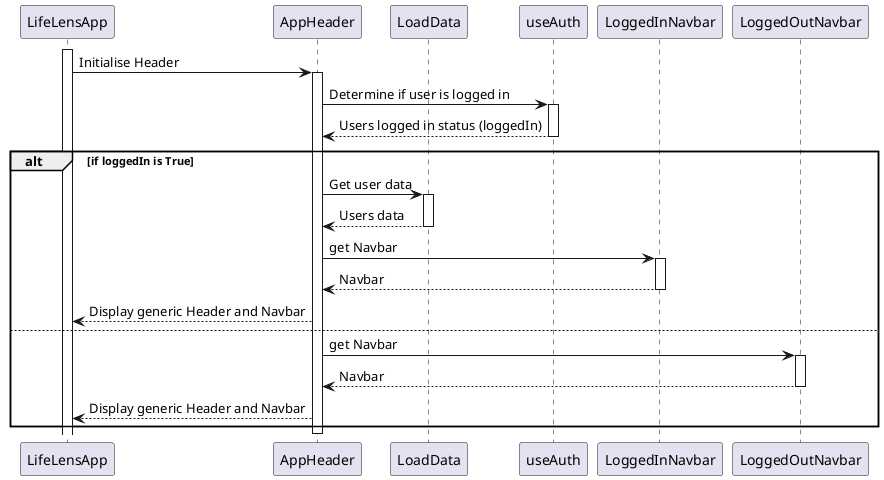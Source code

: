 @startuml Header

participant LifeLensApp
participant AppHeader
participant LoadData
participant useAuth
participant LoggedInNavbar
participant LoggedOutNavbar

activate LifeLensApp
LifeLensApp->AppHeader: Initialise Header
activate AppHeader

AppHeader -> useAuth : Determine if user is logged in
activate useAuth 
useAuth --> AppHeader : Users logged in status (loggedIn)
deactivate useAuth
alt if loggedIn is True
    AppHeader -> LoadData: Get user data
    activate LoadData
    LoadData --> AppHeader: Users data
    deactivate LoadData
    AppHeader -> LoggedInNavbar: get Navbar
    activate LoggedInNavbar
    LoggedInNavbar --> AppHeader: Navbar
    deactivate LoggedInNavbar
    AppHeader --> LifeLensApp: Display generic Header and Navbar

else
    AppHeader -> LoggedOutNavbar: get Navbar
    activate LoggedOutNavbar
    LoggedOutNavbar --> AppHeader: Navbar
    deactivate LoggedOutNavbar
    AppHeader --> LifeLensApp: Display generic Header and Navbar
end
deactivate AppHeader


@enduml